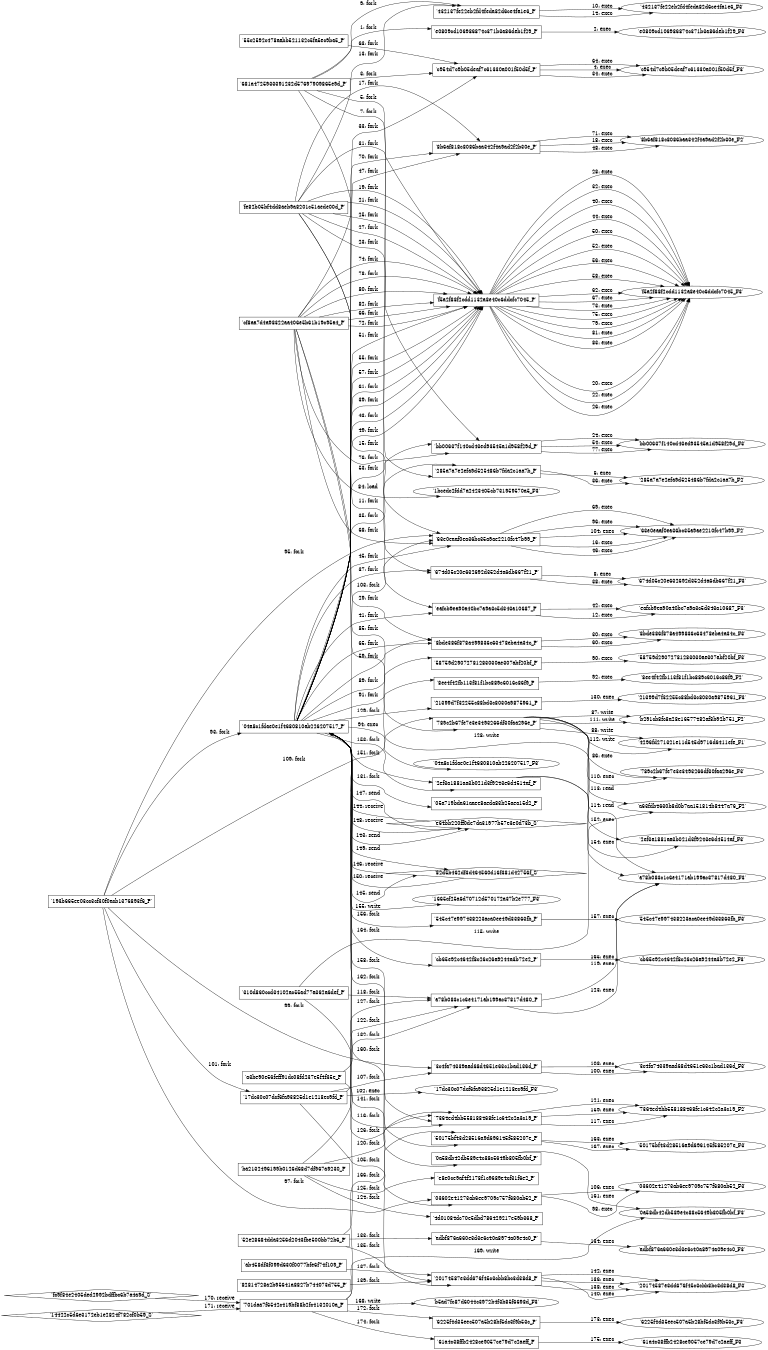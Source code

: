 digraph "D:\Learning\Paper\apt\基于CTI的攻击预警\Dataset\攻击图\ASGfromALLCTI\From BlackMatter to BlackCat Analyzing two attacks from one affiliate.dot" {
rankdir="LR"
size="9"
fixedsize="false"
splines="true"
nodesep=0.3
ranksep=0
fontsize=10
overlap="scalexy"
engine= "neato"
	"'681a4725933391232d57697909865e9d_P'" [node_type=Process shape=box]
	"'e0809cd106986874c371b3a86deb1f29_P'" [node_type=Process shape=box]
	"'681a4725933391232d57697909865e9d_P'" -> "'e0809cd106986874c371b3a86deb1f29_P'" [label="1: fork"]
	"'e0809cd106986874c371b3a86deb1f29_P'" [node_type=Process shape=box]
	"'e0809cd106986874c371b3a86deb1f29_F3'" [node_type=File shape=ellipse]
	"'e0809cd106986874c371b3a86deb1f29_P'" -> "'e0809cd106986874c371b3a86deb1f29_F3'" [label="2: exec"]
	"'681a4725933391232d57697909865e9d_P'" [node_type=Process shape=box]
	"'c954d7c9b05deaf7c61330a001f50d5f_P'" [node_type=Process shape=box]
	"'681a4725933391232d57697909865e9d_P'" -> "'c954d7c9b05deaf7c61330a001f50d5f_P'" [label="3: fork"]
	"'c954d7c9b05deaf7c61330a001f50d5f_P'" [node_type=Process shape=box]
	"'c954d7c9b05deaf7c61330a001f50d5f_F3'" [node_type=File shape=ellipse]
	"'c954d7c9b05deaf7c61330a001f50d5f_P'" -> "'c954d7c9b05deaf7c61330a001f50d5f_F3'" [label="4: exec"]
	"'681a4725933391232d57697909865e9d_P'" [node_type=Process shape=box]
	"'285a7a7e2efa9d525486b7fda2c1aa7b_P'" [node_type=Process shape=box]
	"'681a4725933391232d57697909865e9d_P'" -> "'285a7a7e2efa9d525486b7fda2c1aa7b_P'" [label="5: fork"]
	"'285a7a7e2efa9d525486b7fda2c1aa7b_P'" [node_type=Process shape=box]
	"'285a7a7e2efa9d525486b7fda2c1aa7b_F2'" [node_type=File shape=ellipse]
	"'285a7a7e2efa9d525486b7fda2c1aa7b_P'" -> "'285a7a7e2efa9d525486b7fda2c1aa7b_F2'" [label="6: exec"]
	"'681a4725933391232d57697909865e9d_P'" [node_type=Process shape=box]
	"'674d05c20e632692d352d4a6db667f21_P'" [node_type=Process shape=box]
	"'681a4725933391232d57697909865e9d_P'" -> "'674d05c20e632692d352d4a6db667f21_P'" [label="7: fork"]
	"'674d05c20e632692d352d4a6db667f21_P'" [node_type=Process shape=box]
	"'674d05c20e632692d352d4a6db667f21_F3'" [node_type=File shape=ellipse]
	"'674d05c20e632692d352d4a6db667f21_P'" -> "'674d05c20e632692d352d4a6db667f21_F3'" [label="8: exec"]
	"'681a4725933391232d57697909865e9d_P'" [node_type=Process shape=box]
	"'432137fe22eb2fd4feda82d6ce4fa1e6_P'" [node_type=Process shape=box]
	"'681a4725933391232d57697909865e9d_P'" -> "'432137fe22eb2fd4feda82d6ce4fa1e6_P'" [label="9: fork"]
	"'432137fe22eb2fd4feda82d6ce4fa1e6_P'" [node_type=Process shape=box]
	"'432137fe22eb2fd4feda82d6ce4fa1e6_F3'" [node_type=File shape=ellipse]
	"'432137fe22eb2fd4feda82d6ce4fa1e6_P'" -> "'432137fe22eb2fd4feda82d6ce4fa1e6_F3'" [label="10: exec"]
	"'681a4725933391232d57697909865e9d_P'" [node_type=Process shape=box]
	"'eafcb9ea90a40bc7a9a3c5d343a10687_P'" [node_type=Process shape=box]
	"'681a4725933391232d57697909865e9d_P'" -> "'eafcb9ea90a40bc7a9a3c5d343a10687_P'" [label="11: fork"]
	"'eafcb9ea90a40bc7a9a3c5d343a10687_P'" [node_type=Process shape=box]
	"'eafcb9ea90a40bc7a9a3c5d343a10687_F3'" [node_type=File shape=ellipse]
	"'eafcb9ea90a40bc7a9a3c5d343a10687_P'" -> "'eafcb9ea90a40bc7a9a3c5d343a10687_F3'" [label="12: exec"]
	"'fe82b05bf4dd8aeb9a8201c51aede00d_P'" [node_type=Process shape=box]
	"'432137fe22eb2fd4feda82d6ce4fa1e6_P'" [node_type=Process shape=box]
	"'fe82b05bf4dd8aeb9a8201c51aede00d_P'" -> "'432137fe22eb2fd4feda82d6ce4fa1e6_P'" [label="13: fork"]
	"'432137fe22eb2fd4feda82d6ce4fa1e6_P'" [node_type=Process shape=box]
	"'432137fe22eb2fd4feda82d6ce4fa1e6_F3'" [node_type=File shape=ellipse]
	"'432137fe22eb2fd4feda82d6ce4fa1e6_P'" -> "'432137fe22eb2fd4feda82d6ce4fa1e6_F3'" [label="14: exec"]
	"'fe82b05bf4dd8aeb9a8201c51aede00d_P'" [node_type=Process shape=box]
	"'63e0eaaf0ea36bc35a9ae2210fc47b99_P'" [node_type=Process shape=box]
	"'fe82b05bf4dd8aeb9a8201c51aede00d_P'" -> "'63e0eaaf0ea36bc35a9ae2210fc47b99_P'" [label="15: fork"]
	"'63e0eaaf0ea36bc35a9ae2210fc47b99_P'" [node_type=Process shape=box]
	"'63e0eaaf0ea36bc35a9ae2210fc47b99_F2'" [node_type=File shape=ellipse]
	"'63e0eaaf0ea36bc35a9ae2210fc47b99_P'" -> "'63e0eaaf0ea36bc35a9ae2210fc47b99_F2'" [label="16: exec"]
	"'fe82b05bf4dd8aeb9a8201c51aede00d_P'" [node_type=Process shape=box]
	"'8b6af818c8086baa342f4a9ad2f2b30e_P'" [node_type=Process shape=box]
	"'fe82b05bf4dd8aeb9a8201c51aede00d_P'" -> "'8b6af818c8086baa342f4a9ad2f2b30e_P'" [label="17: fork"]
	"'8b6af818c8086baa342f4a9ad2f2b30e_P'" [node_type=Process shape=box]
	"'8b6af818c8086baa342f4a9ad2f2b30e_F2'" [node_type=File shape=ellipse]
	"'8b6af818c8086baa342f4a9ad2f2b30e_P'" -> "'8b6af818c8086baa342f4a9ad2f2b30e_F2'" [label="18: exec"]
	"'fe82b05bf4dd8aeb9a8201c51aede00d_P'" [node_type=Process shape=box]
	"'f5a2f88f2cdd1132a8e40c6ddcfc7045_P'" [node_type=Process shape=box]
	"'fe82b05bf4dd8aeb9a8201c51aede00d_P'" -> "'f5a2f88f2cdd1132a8e40c6ddcfc7045_P'" [label="19: fork"]
	"'f5a2f88f2cdd1132a8e40c6ddcfc7045_P'" [node_type=Process shape=box]
	"'f5a2f88f2cdd1132a8e40c6ddcfc7045_F3'" [node_type=File shape=ellipse]
	"'f5a2f88f2cdd1132a8e40c6ddcfc7045_P'" -> "'f5a2f88f2cdd1132a8e40c6ddcfc7045_F3'" [label="20: exec"]
	"'fe82b05bf4dd8aeb9a8201c51aede00d_P'" [node_type=Process shape=box]
	"'f5a2f88f2cdd1132a8e40c6ddcfc7045_P'" [node_type=Process shape=box]
	"'fe82b05bf4dd8aeb9a8201c51aede00d_P'" -> "'f5a2f88f2cdd1132a8e40c6ddcfc7045_P'" [label="21: fork"]
	"'f5a2f88f2cdd1132a8e40c6ddcfc7045_P'" [node_type=Process shape=box]
	"'f5a2f88f2cdd1132a8e40c6ddcfc7045_F3'" [node_type=File shape=ellipse]
	"'f5a2f88f2cdd1132a8e40c6ddcfc7045_P'" -> "'f5a2f88f2cdd1132a8e40c6ddcfc7045_F3'" [label="22: exec"]
	"'fe82b05bf4dd8aeb9a8201c51aede00d_P'" [node_type=Process shape=box]
	"'bb00637f140cd43ed93545a1d958f29d_P'" [node_type=Process shape=box]
	"'fe82b05bf4dd8aeb9a8201c51aede00d_P'" -> "'bb00637f140cd43ed93545a1d958f29d_P'" [label="23: fork"]
	"'bb00637f140cd43ed93545a1d958f29d_P'" [node_type=Process shape=box]
	"'bb00637f140cd43ed93545a1d958f29d_F3'" [node_type=File shape=ellipse]
	"'bb00637f140cd43ed93545a1d958f29d_P'" -> "'bb00637f140cd43ed93545a1d958f29d_F3'" [label="24: exec"]
	"'fe82b05bf4dd8aeb9a8201c51aede00d_P'" [node_type=Process shape=box]
	"'f5a2f88f2cdd1132a8e40c6ddcfc7045_P'" [node_type=Process shape=box]
	"'fe82b05bf4dd8aeb9a8201c51aede00d_P'" -> "'f5a2f88f2cdd1132a8e40c6ddcfc7045_P'" [label="25: fork"]
	"'f5a2f88f2cdd1132a8e40c6ddcfc7045_P'" [node_type=Process shape=box]
	"'f5a2f88f2cdd1132a8e40c6ddcfc7045_F3'" [node_type=File shape=ellipse]
	"'f5a2f88f2cdd1132a8e40c6ddcfc7045_P'" -> "'f5a2f88f2cdd1132a8e40c6ddcfc7045_F3'" [label="26: exec"]
	"'fe82b05bf4dd8aeb9a8201c51aede00d_P'" [node_type=Process shape=box]
	"'f5a2f88f2cdd1132a8e40c6ddcfc7045_P'" [node_type=Process shape=box]
	"'fe82b05bf4dd8aeb9a8201c51aede00d_P'" -> "'f5a2f88f2cdd1132a8e40c6ddcfc7045_P'" [label="27: fork"]
	"'f5a2f88f2cdd1132a8e40c6ddcfc7045_P'" [node_type=Process shape=box]
	"'f5a2f88f2cdd1132a8e40c6ddcfc7045_F3'" [node_type=File shape=ellipse]
	"'f5a2f88f2cdd1132a8e40c6ddcfc7045_P'" -> "'f5a2f88f2cdd1132a8e40c6ddcfc7045_F3'" [label="28: exec"]
	"'fe82b05bf4dd8aeb9a8201c51aede00d_P'" [node_type=Process shape=box]
	"'8bde386f878a499836c63478eba4a34c_P'" [node_type=Process shape=box]
	"'fe82b05bf4dd8aeb9a8201c51aede00d_P'" -> "'8bde386f878a499836c63478eba4a34c_P'" [label="29: fork"]
	"'8bde386f878a499836c63478eba4a34c_P'" [node_type=Process shape=box]
	"'8bde386f878a499836c63478eba4a34c_F3'" [node_type=File shape=ellipse]
	"'8bde386f878a499836c63478eba4a34c_P'" -> "'8bde386f878a499836c63478eba4a34c_F3'" [label="30: exec"]
	"'fe82b05bf4dd8aeb9a8201c51aede00d_P'" [node_type=Process shape=box]
	"'f5a2f88f2cdd1132a8e40c6ddcfc7045_P'" [node_type=Process shape=box]
	"'fe82b05bf4dd8aeb9a8201c51aede00d_P'" -> "'f5a2f88f2cdd1132a8e40c6ddcfc7045_P'" [label="31: fork"]
	"'f5a2f88f2cdd1132a8e40c6ddcfc7045_P'" [node_type=Process shape=box]
	"'f5a2f88f2cdd1132a8e40c6ddcfc7045_F3'" [node_type=File shape=ellipse]
	"'f5a2f88f2cdd1132a8e40c6ddcfc7045_P'" -> "'f5a2f88f2cdd1132a8e40c6ddcfc7045_F3'" [label="32: exec"]
	"'04a8c1fdae0e1f4680810ab226207517_P'" [node_type=Process shape=box]
	"'c954d7c9b05deaf7c61330a001f50d5f_P'" [node_type=Process shape=box]
	"'04a8c1fdae0e1f4680810ab226207517_P'" -> "'c954d7c9b05deaf7c61330a001f50d5f_P'" [label="33: fork"]
	"'c954d7c9b05deaf7c61330a001f50d5f_P'" [node_type=Process shape=box]
	"'c954d7c9b05deaf7c61330a001f50d5f_F3'" [node_type=File shape=ellipse]
	"'c954d7c9b05deaf7c61330a001f50d5f_P'" -> "'c954d7c9b05deaf7c61330a001f50d5f_F3'" [label="34: exec"]
	"'04a8c1fdae0e1f4680810ab226207517_P'" [node_type=Process shape=box]
	"'285a7a7e2efa9d525486b7fda2c1aa7b_P'" [node_type=Process shape=box]
	"'04a8c1fdae0e1f4680810ab226207517_P'" -> "'285a7a7e2efa9d525486b7fda2c1aa7b_P'" [label="35: fork"]
	"'285a7a7e2efa9d525486b7fda2c1aa7b_P'" [node_type=Process shape=box]
	"'285a7a7e2efa9d525486b7fda2c1aa7b_F2'" [node_type=File shape=ellipse]
	"'285a7a7e2efa9d525486b7fda2c1aa7b_P'" -> "'285a7a7e2efa9d525486b7fda2c1aa7b_F2'" [label="36: exec"]
	"'04a8c1fdae0e1f4680810ab226207517_P'" [node_type=Process shape=box]
	"'674d05c20e632692d352d4a6db667f21_P'" [node_type=Process shape=box]
	"'04a8c1fdae0e1f4680810ab226207517_P'" -> "'674d05c20e632692d352d4a6db667f21_P'" [label="37: fork"]
	"'674d05c20e632692d352d4a6db667f21_P'" [node_type=Process shape=box]
	"'674d05c20e632692d352d4a6db667f21_F3'" [node_type=File shape=ellipse]
	"'674d05c20e632692d352d4a6db667f21_P'" -> "'674d05c20e632692d352d4a6db667f21_F3'" [label="38: exec"]
	"'04a8c1fdae0e1f4680810ab226207517_P'" [node_type=Process shape=box]
	"'f5a2f88f2cdd1132a8e40c6ddcfc7045_P'" [node_type=Process shape=box]
	"'04a8c1fdae0e1f4680810ab226207517_P'" -> "'f5a2f88f2cdd1132a8e40c6ddcfc7045_P'" [label="39: fork"]
	"'f5a2f88f2cdd1132a8e40c6ddcfc7045_P'" [node_type=Process shape=box]
	"'f5a2f88f2cdd1132a8e40c6ddcfc7045_F3'" [node_type=File shape=ellipse]
	"'f5a2f88f2cdd1132a8e40c6ddcfc7045_P'" -> "'f5a2f88f2cdd1132a8e40c6ddcfc7045_F3'" [label="40: exec"]
	"'04a8c1fdae0e1f4680810ab226207517_P'" [node_type=Process shape=box]
	"'eafcb9ea90a40bc7a9a3c5d343a10687_P'" [node_type=Process shape=box]
	"'04a8c1fdae0e1f4680810ab226207517_P'" -> "'eafcb9ea90a40bc7a9a3c5d343a10687_P'" [label="41: fork"]
	"'eafcb9ea90a40bc7a9a3c5d343a10687_P'" [node_type=Process shape=box]
	"'eafcb9ea90a40bc7a9a3c5d343a10687_F3'" [node_type=File shape=ellipse]
	"'eafcb9ea90a40bc7a9a3c5d343a10687_P'" -> "'eafcb9ea90a40bc7a9a3c5d343a10687_F3'" [label="42: exec"]
	"'04a8c1fdae0e1f4680810ab226207517_P'" [node_type=Process shape=box]
	"'f5a2f88f2cdd1132a8e40c6ddcfc7045_P'" [node_type=Process shape=box]
	"'04a8c1fdae0e1f4680810ab226207517_P'" -> "'f5a2f88f2cdd1132a8e40c6ddcfc7045_P'" [label="43: fork"]
	"'f5a2f88f2cdd1132a8e40c6ddcfc7045_P'" [node_type=Process shape=box]
	"'f5a2f88f2cdd1132a8e40c6ddcfc7045_F3'" [node_type=File shape=ellipse]
	"'f5a2f88f2cdd1132a8e40c6ddcfc7045_P'" -> "'f5a2f88f2cdd1132a8e40c6ddcfc7045_F3'" [label="44: exec"]
	"'04a8c1fdae0e1f4680810ab226207517_P'" [node_type=Process shape=box]
	"'63e0eaaf0ea36bc35a9ae2210fc47b99_P'" [node_type=Process shape=box]
	"'04a8c1fdae0e1f4680810ab226207517_P'" -> "'63e0eaaf0ea36bc35a9ae2210fc47b99_P'" [label="45: fork"]
	"'63e0eaaf0ea36bc35a9ae2210fc47b99_P'" [node_type=Process shape=box]
	"'63e0eaaf0ea36bc35a9ae2210fc47b99_F2'" [node_type=File shape=ellipse]
	"'63e0eaaf0ea36bc35a9ae2210fc47b99_P'" -> "'63e0eaaf0ea36bc35a9ae2210fc47b99_F2'" [label="46: exec"]
	"'04a8c1fdae0e1f4680810ab226207517_P'" [node_type=Process shape=box]
	"'8b6af818c8086baa342f4a9ad2f2b30e_P'" [node_type=Process shape=box]
	"'04a8c1fdae0e1f4680810ab226207517_P'" -> "'8b6af818c8086baa342f4a9ad2f2b30e_P'" [label="47: fork"]
	"'8b6af818c8086baa342f4a9ad2f2b30e_P'" [node_type=Process shape=box]
	"'8b6af818c8086baa342f4a9ad2f2b30e_F2'" [node_type=File shape=ellipse]
	"'8b6af818c8086baa342f4a9ad2f2b30e_P'" -> "'8b6af818c8086baa342f4a9ad2f2b30e_F2'" [label="48: exec"]
	"'04a8c1fdae0e1f4680810ab226207517_P'" [node_type=Process shape=box]
	"'f5a2f88f2cdd1132a8e40c6ddcfc7045_P'" [node_type=Process shape=box]
	"'04a8c1fdae0e1f4680810ab226207517_P'" -> "'f5a2f88f2cdd1132a8e40c6ddcfc7045_P'" [label="49: fork"]
	"'f5a2f88f2cdd1132a8e40c6ddcfc7045_P'" [node_type=Process shape=box]
	"'f5a2f88f2cdd1132a8e40c6ddcfc7045_F3'" [node_type=File shape=ellipse]
	"'f5a2f88f2cdd1132a8e40c6ddcfc7045_P'" -> "'f5a2f88f2cdd1132a8e40c6ddcfc7045_F3'" [label="50: exec"]
	"'04a8c1fdae0e1f4680810ab226207517_P'" [node_type=Process shape=box]
	"'f5a2f88f2cdd1132a8e40c6ddcfc7045_P'" [node_type=Process shape=box]
	"'04a8c1fdae0e1f4680810ab226207517_P'" -> "'f5a2f88f2cdd1132a8e40c6ddcfc7045_P'" [label="51: fork"]
	"'f5a2f88f2cdd1132a8e40c6ddcfc7045_P'" [node_type=Process shape=box]
	"'f5a2f88f2cdd1132a8e40c6ddcfc7045_F3'" [node_type=File shape=ellipse]
	"'f5a2f88f2cdd1132a8e40c6ddcfc7045_P'" -> "'f5a2f88f2cdd1132a8e40c6ddcfc7045_F3'" [label="52: exec"]
	"'04a8c1fdae0e1f4680810ab226207517_P'" [node_type=Process shape=box]
	"'bb00637f140cd43ed93545a1d958f29d_P'" [node_type=Process shape=box]
	"'04a8c1fdae0e1f4680810ab226207517_P'" -> "'bb00637f140cd43ed93545a1d958f29d_P'" [label="53: fork"]
	"'bb00637f140cd43ed93545a1d958f29d_P'" [node_type=Process shape=box]
	"'bb00637f140cd43ed93545a1d958f29d_F3'" [node_type=File shape=ellipse]
	"'bb00637f140cd43ed93545a1d958f29d_P'" -> "'bb00637f140cd43ed93545a1d958f29d_F3'" [label="54: exec"]
	"'04a8c1fdae0e1f4680810ab226207517_P'" [node_type=Process shape=box]
	"'f5a2f88f2cdd1132a8e40c6ddcfc7045_P'" [node_type=Process shape=box]
	"'04a8c1fdae0e1f4680810ab226207517_P'" -> "'f5a2f88f2cdd1132a8e40c6ddcfc7045_P'" [label="55: fork"]
	"'f5a2f88f2cdd1132a8e40c6ddcfc7045_P'" [node_type=Process shape=box]
	"'f5a2f88f2cdd1132a8e40c6ddcfc7045_F3'" [node_type=File shape=ellipse]
	"'f5a2f88f2cdd1132a8e40c6ddcfc7045_P'" -> "'f5a2f88f2cdd1132a8e40c6ddcfc7045_F3'" [label="56: exec"]
	"'04a8c1fdae0e1f4680810ab226207517_P'" [node_type=Process shape=box]
	"'f5a2f88f2cdd1132a8e40c6ddcfc7045_P'" [node_type=Process shape=box]
	"'04a8c1fdae0e1f4680810ab226207517_P'" -> "'f5a2f88f2cdd1132a8e40c6ddcfc7045_P'" [label="57: fork"]
	"'f5a2f88f2cdd1132a8e40c6ddcfc7045_P'" [node_type=Process shape=box]
	"'f5a2f88f2cdd1132a8e40c6ddcfc7045_F3'" [node_type=File shape=ellipse]
	"'f5a2f88f2cdd1132a8e40c6ddcfc7045_P'" -> "'f5a2f88f2cdd1132a8e40c6ddcfc7045_F3'" [label="58: exec"]
	"'04a8c1fdae0e1f4680810ab226207517_P'" [node_type=Process shape=box]
	"'8bde386f878a499836c63478eba4a34c_P'" [node_type=Process shape=box]
	"'04a8c1fdae0e1f4680810ab226207517_P'" -> "'8bde386f878a499836c63478eba4a34c_P'" [label="59: fork"]
	"'8bde386f878a499836c63478eba4a34c_P'" [node_type=Process shape=box]
	"'8bde386f878a499836c63478eba4a34c_F3'" [node_type=File shape=ellipse]
	"'8bde386f878a499836c63478eba4a34c_P'" -> "'8bde386f878a499836c63478eba4a34c_F3'" [label="60: exec"]
	"'04a8c1fdae0e1f4680810ab226207517_P'" [node_type=Process shape=box]
	"'f5a2f88f2cdd1132a8e40c6ddcfc7045_P'" [node_type=Process shape=box]
	"'04a8c1fdae0e1f4680810ab226207517_P'" -> "'f5a2f88f2cdd1132a8e40c6ddcfc7045_P'" [label="61: fork"]
	"'f5a2f88f2cdd1132a8e40c6ddcfc7045_P'" [node_type=Process shape=box]
	"'f5a2f88f2cdd1132a8e40c6ddcfc7045_F3'" [node_type=File shape=ellipse]
	"'f5a2f88f2cdd1132a8e40c6ddcfc7045_P'" -> "'f5a2f88f2cdd1132a8e40c6ddcfc7045_F3'" [label="62: exec"]
	"'55c2592c478aabb521132c5fa5ec9ba5_P'" [node_type=Process shape=box]
	"'c954d7c9b05deaf7c61330a001f50d5f_P'" [node_type=Process shape=box]
	"'55c2592c478aabb521132c5fa5ec9ba5_P'" -> "'c954d7c9b05deaf7c61330a001f50d5f_P'" [label="63: fork"]
	"'c954d7c9b05deaf7c61330a001f50d5f_P'" [node_type=Process shape=box]
	"'c954d7c9b05deaf7c61330a001f50d5f_F3'" [node_type=File shape=ellipse]
	"'c954d7c9b05deaf7c61330a001f50d5f_P'" -> "'c954d7c9b05deaf7c61330a001f50d5f_F3'" [label="64: exec"]
	"'04a8c1fdae0e1f4680810ab226207517_P'" [node_type=Process shape=box]
	"'8bde386f878a499836c63478eba4a34c_P'" [node_type=Process shape=box]
	"'04a8c1fdae0e1f4680810ab226207517_P'" -> "'8bde386f878a499836c63478eba4a34c_P'" [label="65: fork"]
	"'cf8aa7d4a98322aa406e5b61b19c95a4_P'" [node_type=Process shape=box]
	"'f5a2f88f2cdd1132a8e40c6ddcfc7045_P'" [node_type=Process shape=box]
	"'cf8aa7d4a98322aa406e5b61b19c95a4_P'" -> "'f5a2f88f2cdd1132a8e40c6ddcfc7045_P'" [label="66: fork"]
	"'f5a2f88f2cdd1132a8e40c6ddcfc7045_P'" [node_type=Process shape=box]
	"'f5a2f88f2cdd1132a8e40c6ddcfc7045_F3'" [node_type=File shape=ellipse]
	"'f5a2f88f2cdd1132a8e40c6ddcfc7045_P'" -> "'f5a2f88f2cdd1132a8e40c6ddcfc7045_F3'" [label="67: exec"]
	"'cf8aa7d4a98322aa406e5b61b19c95a4_P'" [node_type=Process shape=box]
	"'63e0eaaf0ea36bc35a9ae2210fc47b99_P'" [node_type=Process shape=box]
	"'cf8aa7d4a98322aa406e5b61b19c95a4_P'" -> "'63e0eaaf0ea36bc35a9ae2210fc47b99_P'" [label="68: fork"]
	"'63e0eaaf0ea36bc35a9ae2210fc47b99_P'" [node_type=Process shape=box]
	"'63e0eaaf0ea36bc35a9ae2210fc47b99_F2'" [node_type=File shape=ellipse]
	"'63e0eaaf0ea36bc35a9ae2210fc47b99_P'" -> "'63e0eaaf0ea36bc35a9ae2210fc47b99_F2'" [label="69: exec"]
	"'cf8aa7d4a98322aa406e5b61b19c95a4_P'" [node_type=Process shape=box]
	"'8b6af818c8086baa342f4a9ad2f2b30e_P'" [node_type=Process shape=box]
	"'cf8aa7d4a98322aa406e5b61b19c95a4_P'" -> "'8b6af818c8086baa342f4a9ad2f2b30e_P'" [label="70: fork"]
	"'8b6af818c8086baa342f4a9ad2f2b30e_P'" [node_type=Process shape=box]
	"'8b6af818c8086baa342f4a9ad2f2b30e_F2'" [node_type=File shape=ellipse]
	"'8b6af818c8086baa342f4a9ad2f2b30e_P'" -> "'8b6af818c8086baa342f4a9ad2f2b30e_F2'" [label="71: exec"]
	"'cf8aa7d4a98322aa406e5b61b19c95a4_P'" [node_type=Process shape=box]
	"'f5a2f88f2cdd1132a8e40c6ddcfc7045_P'" [node_type=Process shape=box]
	"'cf8aa7d4a98322aa406e5b61b19c95a4_P'" -> "'f5a2f88f2cdd1132a8e40c6ddcfc7045_P'" [label="72: fork"]
	"'f5a2f88f2cdd1132a8e40c6ddcfc7045_P'" [node_type=Process shape=box]
	"'f5a2f88f2cdd1132a8e40c6ddcfc7045_F3'" [node_type=File shape=ellipse]
	"'f5a2f88f2cdd1132a8e40c6ddcfc7045_P'" -> "'f5a2f88f2cdd1132a8e40c6ddcfc7045_F3'" [label="73: exec"]
	"'cf8aa7d4a98322aa406e5b61b19c95a4_P'" [node_type=Process shape=box]
	"'f5a2f88f2cdd1132a8e40c6ddcfc7045_P'" [node_type=Process shape=box]
	"'cf8aa7d4a98322aa406e5b61b19c95a4_P'" -> "'f5a2f88f2cdd1132a8e40c6ddcfc7045_P'" [label="74: fork"]
	"'f5a2f88f2cdd1132a8e40c6ddcfc7045_P'" [node_type=Process shape=box]
	"'f5a2f88f2cdd1132a8e40c6ddcfc7045_F3'" [node_type=File shape=ellipse]
	"'f5a2f88f2cdd1132a8e40c6ddcfc7045_P'" -> "'f5a2f88f2cdd1132a8e40c6ddcfc7045_F3'" [label="75: exec"]
	"'cf8aa7d4a98322aa406e5b61b19c95a4_P'" [node_type=Process shape=box]
	"'bb00637f140cd43ed93545a1d958f29d_P'" [node_type=Process shape=box]
	"'cf8aa7d4a98322aa406e5b61b19c95a4_P'" -> "'bb00637f140cd43ed93545a1d958f29d_P'" [label="76: fork"]
	"'bb00637f140cd43ed93545a1d958f29d_P'" [node_type=Process shape=box]
	"'bb00637f140cd43ed93545a1d958f29d_F3'" [node_type=File shape=ellipse]
	"'bb00637f140cd43ed93545a1d958f29d_P'" -> "'bb00637f140cd43ed93545a1d958f29d_F3'" [label="77: exec"]
	"'cf8aa7d4a98322aa406e5b61b19c95a4_P'" [node_type=Process shape=box]
	"'f5a2f88f2cdd1132a8e40c6ddcfc7045_P'" [node_type=Process shape=box]
	"'cf8aa7d4a98322aa406e5b61b19c95a4_P'" -> "'f5a2f88f2cdd1132a8e40c6ddcfc7045_P'" [label="78: fork"]
	"'f5a2f88f2cdd1132a8e40c6ddcfc7045_P'" [node_type=Process shape=box]
	"'f5a2f88f2cdd1132a8e40c6ddcfc7045_F3'" [node_type=File shape=ellipse]
	"'f5a2f88f2cdd1132a8e40c6ddcfc7045_P'" -> "'f5a2f88f2cdd1132a8e40c6ddcfc7045_F3'" [label="79: exec"]
	"'cf8aa7d4a98322aa406e5b61b19c95a4_P'" [node_type=Process shape=box]
	"'f5a2f88f2cdd1132a8e40c6ddcfc7045_P'" [node_type=Process shape=box]
	"'cf8aa7d4a98322aa406e5b61b19c95a4_P'" -> "'f5a2f88f2cdd1132a8e40c6ddcfc7045_P'" [label="80: fork"]
	"'f5a2f88f2cdd1132a8e40c6ddcfc7045_P'" [node_type=Process shape=box]
	"'f5a2f88f2cdd1132a8e40c6ddcfc7045_F3'" [node_type=File shape=ellipse]
	"'f5a2f88f2cdd1132a8e40c6ddcfc7045_P'" -> "'f5a2f88f2cdd1132a8e40c6ddcfc7045_F3'" [label="81: exec"]
	"'cf8aa7d4a98322aa406e5b61b19c95a4_P'" [node_type=Process shape=box]
	"'f5a2f88f2cdd1132a8e40c6ddcfc7045_P'" [node_type=Process shape=box]
	"'cf8aa7d4a98322aa406e5b61b19c95a4_P'" -> "'f5a2f88f2cdd1132a8e40c6ddcfc7045_P'" [label="82: fork"]
	"'f5a2f88f2cdd1132a8e40c6ddcfc7045_P'" [node_type=Process shape=box]
	"'f5a2f88f2cdd1132a8e40c6ddcfc7045_F3'" [node_type=File shape=ellipse]
	"'f5a2f88f2cdd1132a8e40c6ddcfc7045_P'" -> "'f5a2f88f2cdd1132a8e40c6ddcfc7045_F3'" [label="83: exec"]
	"'1bcedc2fdd7a2423405cb731959570a5_F3'" [node_type=file shape=ellipse]
	"'cf8aa7d4a98322aa406e5b61b19c95a4_P'" [node_type=Process shape=box]
	"'cf8aa7d4a98322aa406e5b61b19c95a4_P'" -> "'1bcedc2fdd7a2423405cb731959570a5_F3'" [label="84: load"]
	"'cf8aa7d4a98322aa406e5b61b19c95a4_P'" [node_type=Process shape=box]
	"'789c2b67fe7e3e3493266df30faa296e_P'" [node_type=Process shape=box]
	"'cf8aa7d4a98322aa406e5b61b19c95a4_P'" -> "'789c2b67fe7e3e3493266df30faa296e_P'" [label="85: fork"]
	"'789c2b67fe7e3e3493266df30faa296e_P'" [node_type=Process shape=box]
	"'789c2b67fe7e3e3493266df30faa296e_F3'" [node_type=File shape=ellipse]
	"'789c2b67fe7e3e3493266df30faa296e_P'" -> "'789c2b67fe7e3e3493266df30faa296e_F3'" [label="86: exec"]
	"'b291cb8fc8a28e16577482af8b92b751_F2'" [node_type=file shape=ellipse]
	"'789c2b67fe7e3e3493266df30faa296e_P'" [node_type=Process shape=box]
	"'789c2b67fe7e3e3493266df30faa296e_P'" -> "'b291cb8fc8a28e16577482af8b92b751_F2'" [label="87: write"]
	"'4296fd271321e11d545d9716d6411efe_F1'" [node_type=file shape=ellipse]
	"'789c2b67fe7e3e3493266df30faa296e_P'" [node_type=Process shape=box]
	"'789c2b67fe7e3e3493266df30faa296e_P'" -> "'4296fd271321e11d545d9716d6411efe_F1'" [label="88: write"]
	"'04a8c1fdae0e1f4680810ab226207517_P'" [node_type=Process shape=box]
	"'58759d29072781283030ae307abf20bf_P'" [node_type=Process shape=box]
	"'04a8c1fdae0e1f4680810ab226207517_P'" -> "'58759d29072781283030ae307abf20bf_P'" [label="89: fork"]
	"'58759d29072781283030ae307abf20bf_P'" [node_type=Process shape=box]
	"'58759d29072781283030ae307abf20bf_F3'" [node_type=File shape=ellipse]
	"'58759d29072781283030ae307abf20bf_P'" -> "'58759d29072781283030ae307abf20bf_F3'" [label="90: exec"]
	"'04a8c1fdae0e1f4680810ab226207517_P'" [node_type=Process shape=box]
	"'8ee4f42fb113f81f1bc889c6016c86f9_P'" [node_type=Process shape=box]
	"'04a8c1fdae0e1f4680810ab226207517_P'" -> "'8ee4f42fb113f81f1bc889c6016c86f9_P'" [label="91: fork"]
	"'8ee4f42fb113f81f1bc889c6016c86f9_P'" [node_type=Process shape=box]
	"'8ee4f42fb113f81f1bc889c6016c86f9_F2'" [node_type=File shape=ellipse]
	"'8ee4f42fb113f81f1bc889c6016c86f9_P'" -> "'8ee4f42fb113f81f1bc889c6016c86f9_F2'" [label="92: exec"]
	"'193b665ee03cc3cf30f0acb1376893f6_P'" [node_type=Process shape=box]
	"'04a8c1fdae0e1f4680810ab226207517_P'" [node_type=Process shape=box]
	"'193b665ee03cc3cf30f0acb1376893f6_P'" -> "'04a8c1fdae0e1f4680810ab226207517_P'" [label="93: fork"]
	"'04a8c1fdae0e1f4680810ab226207517_P'" [node_type=Process shape=box]
	"'04a8c1fdae0e1f4680810ab226207517_F3'" [node_type=File shape=ellipse]
	"'04a8c1fdae0e1f4680810ab226207517_P'" -> "'04a8c1fdae0e1f4680810ab226207517_F3'" [label="94: exec"]
	"'193b665ee03cc3cf30f0acb1376893f6_P'" [node_type=Process shape=box]
	"'63e0eaaf0ea36bc35a9ae2210fc47b99_P'" [node_type=Process shape=box]
	"'193b665ee03cc3cf30f0acb1376893f6_P'" -> "'63e0eaaf0ea36bc35a9ae2210fc47b99_P'" [label="95: fork"]
	"'63e0eaaf0ea36bc35a9ae2210fc47b99_P'" [node_type=Process shape=box]
	"'63e0eaaf0ea36bc35a9ae2210fc47b99_F2'" [node_type=File shape=ellipse]
	"'63e0eaaf0ea36bc35a9ae2210fc47b99_P'" -> "'63e0eaaf0ea36bc35a9ae2210fc47b99_F2'" [label="96: exec"]
	"'193b665ee03cc3cf30f0acb1376893f6_P'" [node_type=Process shape=box]
	"'03602e41273ab6ee9709c757f680ab52_P'" [node_type=Process shape=box]
	"'193b665ee03cc3cf30f0acb1376893f6_P'" -> "'03602e41273ab6ee9709c757f680ab52_P'" [label="97: fork"]
	"'03602e41273ab6ee9709c757f680ab52_P'" [node_type=Process shape=box]
	"'03602e41273ab6ee9709c757f680ab52_F3'" [node_type=File shape=ellipse]
	"'03602e41273ab6ee9709c757f680ab52_P'" -> "'03602e41273ab6ee9709c757f680ab52_F3'" [label="98: exec"]
	"'193b665ee03cc3cf30f0acb1376893f6_P'" [node_type=Process shape=box]
	"'3c4fa74339aad68d4651e63c1bad136d_P'" [node_type=Process shape=box]
	"'193b665ee03cc3cf30f0acb1376893f6_P'" -> "'3c4fa74339aad68d4651e63c1bad136d_P'" [label="99: fork"]
	"'3c4fa74339aad68d4651e63c1bad136d_P'" [node_type=Process shape=box]
	"'3c4fa74339aad68d4651e63c1bad136d_F3'" [node_type=File shape=ellipse]
	"'3c4fa74339aad68d4651e63c1bad136d_P'" -> "'3c4fa74339aad68d4651e63c1bad136d_F3'" [label="100: exec"]
	"'193b665ee03cc3cf30f0acb1376893f6_P'" [node_type=Process shape=box]
	"'17dc30c07dcf6fa93825d1e1218ec9fd_P'" [node_type=Process shape=box]
	"'193b665ee03cc3cf30f0acb1376893f6_P'" -> "'17dc30c07dcf6fa93825d1e1218ec9fd_P'" [label="101: fork"]
	"'17dc30c07dcf6fa93825d1e1218ec9fd_P'" [node_type=Process shape=box]
	"'17dc30c07dcf6fa93825d1e1218ec9fd_F3'" [node_type=File shape=ellipse]
	"'17dc30c07dcf6fa93825d1e1218ec9fd_P'" -> "'17dc30c07dcf6fa93825d1e1218ec9fd_F3'" [label="102: exec"]
	"'17dc30c07dcf6fa93825d1e1218ec9fd_P'" [node_type=Process shape=box]
	"'63e0eaaf0ea36bc35a9ae2210fc47b99_P'" [node_type=Process shape=box]
	"'17dc30c07dcf6fa93825d1e1218ec9fd_P'" -> "'63e0eaaf0ea36bc35a9ae2210fc47b99_P'" [label="103: fork"]
	"'63e0eaaf0ea36bc35a9ae2210fc47b99_P'" [node_type=Process shape=box]
	"'63e0eaaf0ea36bc35a9ae2210fc47b99_F2'" [node_type=File shape=ellipse]
	"'63e0eaaf0ea36bc35a9ae2210fc47b99_P'" -> "'63e0eaaf0ea36bc35a9ae2210fc47b99_F2'" [label="104: exec"]
	"'17dc30c07dcf6fa93825d1e1218ec9fd_P'" [node_type=Process shape=box]
	"'03602e41273ab6ee9709c757f680ab52_P'" [node_type=Process shape=box]
	"'17dc30c07dcf6fa93825d1e1218ec9fd_P'" -> "'03602e41273ab6ee9709c757f680ab52_P'" [label="105: fork"]
	"'03602e41273ab6ee9709c757f680ab52_P'" [node_type=Process shape=box]
	"'03602e41273ab6ee9709c757f680ab52_F3'" [node_type=File shape=ellipse]
	"'03602e41273ab6ee9709c757f680ab52_P'" -> "'03602e41273ab6ee9709c757f680ab52_F3'" [label="106: exec"]
	"'17dc30c07dcf6fa93825d1e1218ec9fd_P'" [node_type=Process shape=box]
	"'3c4fa74339aad68d4651e63c1bad136d_P'" [node_type=Process shape=box]
	"'17dc30c07dcf6fa93825d1e1218ec9fd_P'" -> "'3c4fa74339aad68d4651e63c1bad136d_P'" [label="107: fork"]
	"'3c4fa74339aad68d4651e63c1bad136d_P'" [node_type=Process shape=box]
	"'3c4fa74339aad68d4651e63c1bad136d_F3'" [node_type=File shape=ellipse]
	"'3c4fa74339aad68d4651e63c1bad136d_P'" -> "'3c4fa74339aad68d4651e63c1bad136d_F3'" [label="108: exec"]
	"'193b665ee03cc3cf30f0acb1376893f6_P'" [node_type=Process shape=box]
	"'789c2b67fe7e3e3493266df30faa296e_P'" [node_type=Process shape=box]
	"'193b665ee03cc3cf30f0acb1376893f6_P'" -> "'789c2b67fe7e3e3493266df30faa296e_P'" [label="109: fork"]
	"'789c2b67fe7e3e3493266df30faa296e_P'" [node_type=Process shape=box]
	"'789c2b67fe7e3e3493266df30faa296e_F3'" [node_type=File shape=ellipse]
	"'789c2b67fe7e3e3493266df30faa296e_P'" -> "'789c2b67fe7e3e3493266df30faa296e_F3'" [label="110: exec"]
	"'b291cb8fc8a28e16577482af8b92b751_F2'" [node_type=file shape=ellipse]
	"'789c2b67fe7e3e3493266df30faa296e_P'" [node_type=Process shape=box]
	"'789c2b67fe7e3e3493266df30faa296e_P'" -> "'b291cb8fc8a28e16577482af8b92b751_F2'" [label="111: write"]
	"'4296fd271321e11d545d9716d6411efe_F1'" [node_type=file shape=ellipse]
	"'789c2b67fe7e3e3493266df30faa296e_P'" [node_type=Process shape=box]
	"'789c2b67fe7e3e3493266df30faa296e_P'" -> "'4296fd271321e11d545d9716d6411efe_F1'" [label="112: write"]
	"'a63fdb4630b8d0b7aa151814b8447a76_F2'" [node_type=file shape=ellipse]
	"'789c2b67fe7e3e3493266df30faa296e_P'" [node_type=Process shape=box]
	"'789c2b67fe7e3e3493266df30faa296e_P'" -> "'a63fdb4630b8d0b7aa151814b8447a76_F2'" [label="113: read"]
	"'a78b083c1c6e4171ab199ac37817d480_F3'" [node_type=file shape=ellipse]
	"'789c2b67fe7e3e3493266df30faa296e_P'" [node_type=Process shape=box]
	"'789c2b67fe7e3e3493266df30faa296e_P'" -> "'a78b083c1c6e4171ab199ac37817d480_F3'" [label="114: read"]
	"'a63fdb4630b8d0b7aa151814b8447a76_F2'" [node_type=file shape=ellipse]
	"'310d860ccd34102ac55ad77a362a6def_P'" [node_type=Process shape=box]
	"'310d860ccd34102ac55ad77a362a6def_P'" -> "'a63fdb4630b8d0b7aa151814b8447a76_F2'" [label="115: write"]
	"'310d860ccd34102ac55ad77a362a6def_P'" [node_type=Process shape=box]
	"'7364ed4bb558188468fe1c642c2a3c19_P'" [node_type=Process shape=box]
	"'310d860ccd34102ac55ad77a362a6def_P'" -> "'7364ed4bb558188468fe1c642c2a3c19_P'" [label="116: fork"]
	"'7364ed4bb558188468fe1c642c2a3c19_P'" [node_type=Process shape=box]
	"'7364ed4bb558188468fe1c642c2a3c19_F2'" [node_type=File shape=ellipse]
	"'7364ed4bb558188468fe1c642c2a3c19_P'" -> "'7364ed4bb558188468fe1c642c2a3c19_F2'" [label="117: exec"]
	"'310d860ccd34102ac55ad77a362a6def_P'" [node_type=Process shape=box]
	"'a78b083c1c6e4171ab199ac37817d480_P'" [node_type=Process shape=box]
	"'310d860ccd34102ac55ad77a362a6def_P'" -> "'a78b083c1c6e4171ab199ac37817d480_P'" [label="118: fork"]
	"'a78b083c1c6e4171ab199ac37817d480_P'" [node_type=Process shape=box]
	"'a78b083c1c6e4171ab199ac37817d480_F3'" [node_type=File shape=ellipse]
	"'a78b083c1c6e4171ab199ac37817d480_P'" -> "'a78b083c1c6e4171ab199ac37817d480_F3'" [label="119: exec"]
	"'ba2132496199b0126d68d7df967a9230_P'" [node_type=Process shape=box]
	"'7364ed4bb558188468fe1c642c2a3c19_P'" [node_type=Process shape=box]
	"'ba2132496199b0126d68d7df967a9230_P'" -> "'7364ed4bb558188468fe1c642c2a3c19_P'" [label="120: fork"]
	"'7364ed4bb558188468fe1c642c2a3c19_P'" [node_type=Process shape=box]
	"'7364ed4bb558188468fe1c642c2a3c19_F2'" [node_type=File shape=ellipse]
	"'7364ed4bb558188468fe1c642c2a3c19_P'" -> "'7364ed4bb558188468fe1c642c2a3c19_F2'" [label="121: exec"]
	"'ba2132496199b0126d68d7df967a9230_P'" [node_type=Process shape=box]
	"'a78b083c1c6e4171ab199ac37817d480_P'" [node_type=Process shape=box]
	"'ba2132496199b0126d68d7df967a9230_P'" -> "'a78b083c1c6e4171ab199ac37817d480_P'" [label="122: fork"]
	"'a78b083c1c6e4171ab199ac37817d480_P'" [node_type=Process shape=box]
	"'a78b083c1c6e4171ab199ac37817d480_F3'" [node_type=File shape=ellipse]
	"'a78b083c1c6e4171ab199ac37817d480_P'" -> "'a78b083c1c6e4171ab199ac37817d480_F3'" [label="123: exec"]
	"'ba2132496199b0126d68d7df967a9230_P'" [node_type=Process shape=box]
	"'4d01084dc70e5dbd786429217e59b368_P'" [node_type=Process shape=box]
	"'ba2132496199b0126d68d7df967a9230_P'" -> "'4d01084dc70e5dbd786429217e59b368_P'" [label="124: fork"]
	"'ba2132496199b0126d68d7df967a9230_P'" [node_type=Process shape=box]
	"'e8e0ce9af4f2178f1c9689e4cf31f6e2_P'" [node_type=Process shape=box]
	"'ba2132496199b0126d68d7df967a9230_P'" -> "'e8e0ce9af4f2178f1c9689e4cf31f6e2_P'" [label="125: fork"]
	"'a3be90e56feff91dc08fd237e5f4f35e_P'" [node_type=Process shape=box]
	"'7364ed4bb558188468fe1c642c2a3c19_P'" [node_type=Process shape=box]
	"'a3be90e56feff91dc08fd237e5f4f35e_P'" -> "'7364ed4bb558188468fe1c642c2a3c19_P'" [label="126: fork"]
	"'a3be90e56feff91dc08fd237e5f4f35e_P'" [node_type=Process shape=box]
	"'a78b083c1c6e4171ab199ac37817d480_P'" [node_type=Process shape=box]
	"'a3be90e56feff91dc08fd237e5f4f35e_P'" -> "'a78b083c1c6e4171ab199ac37817d480_P'" [label="127: fork"]
	"'a78b083c1c6e4171ab199ac37817d480_F3'" [node_type=file shape=ellipse]
	"'cf8aa7d4a98322aa406e5b61b19c95a4_P'" [node_type=Process shape=box]
	"'cf8aa7d4a98322aa406e5b61b19c95a4_P'" -> "'a78b083c1c6e4171ab199ac37817d480_F3'" [label="128: write"]
	"'04a8c1fdae0e1f4680810ab226207517_P'" [node_type=Process shape=box]
	"'21399d7f32255c88bd3c8030a9875961_P'" [node_type=Process shape=box]
	"'04a8c1fdae0e1f4680810ab226207517_P'" -> "'21399d7f32255c88bd3c8030a9875961_P'" [label="129: fork"]
	"'21399d7f32255c88bd3c8030a9875961_P'" [node_type=Process shape=box]
	"'21399d7f32255c88bd3c8030a9875961_F3'" [node_type=File shape=ellipse]
	"'21399d7f32255c88bd3c8030a9875961_P'" -> "'21399d7f32255c88bd3c8030a9875961_F3'" [label="130: exec"]
	"'04a8c1fdae0e1f4680810ab226207517_P'" [node_type=Process shape=box]
	"'05a719bda61aaee8aeda83b25aea15d2_P'" [node_type=Process shape=box]
	"'04a8c1fdae0e1f4680810ab226207517_P'" -> "'05a719bda61aaee8aeda83b25aea15d2_P'" [label="131: fork"]
	"'52e28684dda3256d2043fbe500bb72b6_P'" [node_type=Process shape=box]
	"'a78b083c1c6e4171ab199ac37817d480_P'" [node_type=Process shape=box]
	"'52e28684dda3256d2043fbe500bb72b6_P'" -> "'a78b083c1c6e4171ab199ac37817d480_P'" [label="132: fork"]
	"'52e28684dda3256d2043fbe500bb72b6_P'" [node_type=Process shape=box]
	"'adbf876a660e3d3e6c40a8974a09e4c0_P'" [node_type=Process shape=box]
	"'52e28684dda3256d2043fbe500bb72b6_P'" -> "'adbf876a660e3d3e6c40a8974a09e4c0_P'" [label="133: fork"]
	"'adbf876a660e3d3e6c40a8974a09e4c0_P'" [node_type=Process shape=box]
	"'adbf876a660e3d3e6c40a8974a09e4c0_F3'" [node_type=File shape=ellipse]
	"'adbf876a660e3d3e6c40a8974a09e4c0_P'" -> "'adbf876a660e3d3e6c40a8974a09e4c0_F3'" [label="134: exec"]
	"'52e28684dda3256d2043fbe500bb72b6_P'" [node_type=Process shape=box]
	"'20174587e3dd676f45c3cbb8bc3d38d8_P'" [node_type=Process shape=box]
	"'52e28684dda3256d2043fbe500bb72b6_P'" -> "'20174587e3dd676f45c3cbb8bc3d38d8_P'" [label="135: fork"]
	"'20174587e3dd676f45c3cbb8bc3d38d8_P'" [node_type=Process shape=box]
	"'20174587e3dd676f45c3cbb8bc3d38d8_F3'" [node_type=File shape=ellipse]
	"'20174587e3dd676f45c3cbb8bc3d38d8_P'" -> "'20174587e3dd676f45c3cbb8bc3d38d8_F3'" [label="136: exec"]
	"'ab458df3f099d630f0077bfe6f74f109_P'" [node_type=Process shape=box]
	"'20174587e3dd676f45c3cbb8bc3d38d8_P'" [node_type=Process shape=box]
	"'ab458df3f099d630f0077bfe6f74f109_P'" -> "'20174587e3dd676f45c3cbb8bc3d38d8_P'" [label="137: fork"]
	"'20174587e3dd676f45c3cbb8bc3d38d8_P'" [node_type=Process shape=box]
	"'20174587e3dd676f45c3cbb8bc3d38d8_F3'" [node_type=File shape=ellipse]
	"'20174587e3dd676f45c3cbb8bc3d38d8_P'" -> "'20174587e3dd676f45c3cbb8bc3d38d8_F3'" [label="138: exec"]
	"'82814728a2b95641a8827b744073d755_P'" [node_type=Process shape=box]
	"'20174587e3dd676f45c3cbb8bc3d38d8_P'" [node_type=Process shape=box]
	"'82814728a2b95641a8827b744073d755_P'" -> "'20174587e3dd676f45c3cbb8bc3d38d8_P'" [label="139: fork"]
	"'20174587e3dd676f45c3cbb8bc3d38d8_P'" [node_type=Process shape=box]
	"'20174587e3dd676f45c3cbb8bc3d38d8_F3'" [node_type=File shape=ellipse]
	"'20174587e3dd676f45c3cbb8bc3d38d8_P'" -> "'20174587e3dd676f45c3cbb8bc3d38d8_F3'" [label="140: exec"]
	"'04a8c1fdae0e1f4680810ab226207517_P'" [node_type=Process shape=box]
	"'20174587e3dd676f45c3cbb8bc3d38d8_P'" [node_type=Process shape=box]
	"'04a8c1fdae0e1f4680810ab226207517_P'" -> "'20174587e3dd676f45c3cbb8bc3d38d8_P'" [label="141: fork"]
	"'20174587e3dd676f45c3cbb8bc3d38d8_P'" [node_type=Process shape=box]
	"'20174587e3dd676f45c3cbb8bc3d38d8_F3'" [node_type=File shape=ellipse]
	"'20174587e3dd676f45c3cbb8bc3d38d8_P'" -> "'20174587e3dd676f45c3cbb8bc3d38d8_F3'" [label="142: exec"]
	"'e64bb220ff0de7da31977b57e3e0d73b_S'" [node_type=Socket shape=diamond]
	"'04a8c1fdae0e1f4680810ab226207517_P'" [node_type=Process shape=box]
	"'04a8c1fdae0e1f4680810ab226207517_P'" -> "'e64bb220ff0de7da31977b57e3e0d73b_S'" [label="143: send"]
	"'e64bb220ff0de7da31977b57e3e0d73b_S'" -> "'04a8c1fdae0e1f4680810ab226207517_P'" [label="144: receive"]
	"'82d5b462df3d464560d16f381d42756f_S'" [node_type=Socket shape=diamond]
	"'04a8c1fdae0e1f4680810ab226207517_P'" [node_type=Process shape=box]
	"'04a8c1fdae0e1f4680810ab226207517_P'" -> "'82d5b462df3d464560d16f381d42756f_S'" [label="145: send"]
	"'82d5b462df3d464560d16f381d42756f_S'" -> "'04a8c1fdae0e1f4680810ab226207517_P'" [label="146: receive"]
	"'e64bb220ff0de7da31977b57e3e0d73b_S'" [node_type=Socket shape=diamond]
	"'04a8c1fdae0e1f4680810ab226207517_P'" [node_type=Process shape=box]
	"'04a8c1fdae0e1f4680810ab226207517_P'" -> "'e64bb220ff0de7da31977b57e3e0d73b_S'" [label="147: send"]
	"'e64bb220ff0de7da31977b57e3e0d73b_S'" -> "'04a8c1fdae0e1f4680810ab226207517_P'" [label="148: receive"]
	"'82d5b462df3d464560d16f381d42756f_S'" [node_type=Socket shape=diamond]
	"'04a8c1fdae0e1f4680810ab226207517_P'" [node_type=Process shape=box]
	"'04a8c1fdae0e1f4680810ab226207517_P'" -> "'82d5b462df3d464560d16f381d42756f_S'" [label="149: send"]
	"'82d5b462df3d464560d16f381d42756f_S'" -> "'04a8c1fdae0e1f4680810ab226207517_P'" [label="150: receive"]
	"'04a8c1fdae0e1f4680810ab226207517_P'" [node_type=Process shape=box]
	"'2ef3a1881aa3b021d3f9243e6d4514af_P'" [node_type=Process shape=box]
	"'04a8c1fdae0e1f4680810ab226207517_P'" -> "'2ef3a1881aa3b021d3f9243e6d4514af_P'" [label="151: fork"]
	"'2ef3a1881aa3b021d3f9243e6d4514af_P'" [node_type=Process shape=box]
	"'2ef3a1881aa3b021d3f9243e6d4514af_F3'" [node_type=File shape=ellipse]
	"'2ef3a1881aa3b021d3f9243e6d4514af_P'" -> "'2ef3a1881aa3b021d3f9243e6d4514af_F3'" [label="152: exec"]
	"'04a8c1fdae0e1f4680810ab226207517_P'" [node_type=Process shape=box]
	"'2ef3a1881aa3b021d3f9243e6d4514af_P'" [node_type=Process shape=box]
	"'04a8c1fdae0e1f4680810ab226207517_P'" -> "'2ef3a1881aa3b021d3f9243e6d4514af_P'" [label="153: fork"]
	"'2ef3a1881aa3b021d3f9243e6d4514af_P'" [node_type=Process shape=box]
	"'2ef3a1881aa3b021d3f9243e6d4514af_F3'" [node_type=File shape=ellipse]
	"'2ef3a1881aa3b021d3f9243e6d4514af_P'" -> "'2ef3a1881aa3b021d3f9243e6d4514af_F3'" [label="154: exec"]
	"'1665cf25a6d70712d570172a37b2e777_F3'" [node_type=file shape=ellipse]
	"'04a8c1fdae0e1f4680810ab226207517_P'" [node_type=Process shape=box]
	"'04a8c1fdae0e1f4680810ab226207517_P'" -> "'1665cf25a6d70712d570172a37b2e777_F3'" [label="155: write"]
	"'04a8c1fdae0e1f4680810ab226207517_P'" [node_type=Process shape=box]
	"'545c47e997438223aca0ee49d33863fb_P'" [node_type=Process shape=box]
	"'04a8c1fdae0e1f4680810ab226207517_P'" -> "'545c47e997438223aca0ee49d33863fb_P'" [label="156: fork"]
	"'545c47e997438223aca0ee49d33863fb_P'" [node_type=Process shape=box]
	"'545c47e997438223aca0ee49d33863fb_F3'" [node_type=File shape=ellipse]
	"'545c47e997438223aca0ee49d33863fb_P'" -> "'545c47e997438223aca0ee49d33863fb_F3'" [label="157: exec"]
	"'04a8c1fdae0e1f4680810ab226207517_P'" [node_type=Process shape=box]
	"'7364ed4bb558188468fe1c642c2a3c19_P'" [node_type=Process shape=box]
	"'04a8c1fdae0e1f4680810ab226207517_P'" -> "'7364ed4bb558188468fe1c642c2a3c19_P'" [label="158: fork"]
	"'7364ed4bb558188468fe1c642c2a3c19_P'" [node_type=Process shape=box]
	"'7364ed4bb558188468fe1c642c2a3c19_F2'" [node_type=File shape=ellipse]
	"'7364ed4bb558188468fe1c642c2a3c19_P'" -> "'7364ed4bb558188468fe1c642c2a3c19_F2'" [label="159: exec"]
	"'04a8c1fdae0e1f4680810ab226207517_P'" [node_type=Process shape=box]
	"'0a58db42db589e4c88c5649b805fb0bf_P'" [node_type=Process shape=box]
	"'04a8c1fdae0e1f4680810ab226207517_P'" -> "'0a58db42db589e4c88c5649b805fb0bf_P'" [label="160: fork"]
	"'0a58db42db589e4c88c5649b805fb0bf_P'" [node_type=Process shape=box]
	"'0a58db42db589e4c88c5649b805fb0bf_F3'" [node_type=File shape=ellipse]
	"'0a58db42db589e4c88c5649b805fb0bf_P'" -> "'0a58db42db589e4c88c5649b805fb0bf_F3'" [label="161: exec"]
	"'04a8c1fdae0e1f4680810ab226207517_P'" [node_type=Process shape=box]
	"'50175bf43d28516a9d696145f585207e_P'" [node_type=Process shape=box]
	"'04a8c1fdae0e1f4680810ab226207517_P'" -> "'50175bf43d28516a9d696145f585207e_P'" [label="162: fork"]
	"'50175bf43d28516a9d696145f585207e_P'" [node_type=Process shape=box]
	"'50175bf43d28516a9d696145f585207e_F3'" [node_type=File shape=ellipse]
	"'50175bf43d28516a9d696145f585207e_P'" -> "'50175bf43d28516a9d696145f585207e_F3'" [label="163: exec"]
	"'04a8c1fdae0e1f4680810ab226207517_P'" [node_type=Process shape=box]
	"'cb65e92c4642f8c26c26a9244a3b72e2_P'" [node_type=Process shape=box]
	"'04a8c1fdae0e1f4680810ab226207517_P'" -> "'cb65e92c4642f8c26c26a9244a3b72e2_P'" [label="164: fork"]
	"'cb65e92c4642f8c26c26a9244a3b72e2_P'" [node_type=Process shape=box]
	"'cb65e92c4642f8c26c26a9244a3b72e2_F3'" [node_type=File shape=ellipse]
	"'cb65e92c4642f8c26c26a9244a3b72e2_P'" -> "'cb65e92c4642f8c26c26a9244a3b72e2_F3'" [label="165: exec"]
	"'701daa7f6542c419bf88b2fc4132010a_P'" [node_type=Process shape=box]
	"'50175bf43d28516a9d696145f585207e_P'" [node_type=Process shape=box]
	"'701daa7f6542c419bf88b2fc4132010a_P'" -> "'50175bf43d28516a9d696145f585207e_P'" [label="166: fork"]
	"'50175bf43d28516a9d696145f585207e_P'" [node_type=Process shape=box]
	"'50175bf43d28516a9d696145f585207e_F3'" [node_type=File shape=ellipse]
	"'50175bf43d28516a9d696145f585207e_P'" -> "'50175bf43d28516a9d696145f585207e_F3'" [label="167: exec"]
	"'b5ad7fc87d6044c3972b4f3b85f6698d_F3'" [node_type=file shape=ellipse]
	"'701daa7f6542c419bf88b2fc4132010a_P'" [node_type=Process shape=box]
	"'701daa7f6542c419bf88b2fc4132010a_P'" -> "'b5ad7fc87d6044c3972b4f3b85f6698d_F3'" [label="168: write"]
	"'0a58db42db589e4c88c5649b805fb0bf_F3'" [node_type=file shape=ellipse]
	"'701daa7f6542c419bf88b2fc4132010a_P'" [node_type=Process shape=box]
	"'701daa7f6542c419bf88b2fc4132010a_P'" -> "'0a58db42db589e4c88c5649b805fb0bf_F3'" [label="169: write"]
	"'701daa7f6542c419bf88b2fc4132010a_P'" [node_type=Process shape=box]
	"'fc9f84e2405ded2992bdffbc6b7a4a9d_S'" [node_type=Socket shape=diamond]
	"'fc9f84e2405ded2992bdffbc6b7a4a9d_S'" -> "'701daa7f6542c419bf88b2fc4132010a_P'" [label="170: receive"]
	"'701daa7f6542c419bf88b2fc4132010a_P'" [node_type=Process shape=box]
	"'14422c5d6e3172eb1e2824f782cf0b59_S'" [node_type=Socket shape=diamond]
	"'14422c5d6e3172eb1e2824f782cf0b59_S'" -> "'701daa7f6542c419bf88b2fc4132010a_P'" [label="171: receive"]
	"'701daa7f6542c419bf88b2fc4132010a_P'" [node_type=Process shape=box]
	"'6225f4d35eec507a5b28bf5dc3f9b53c_P'" [node_type=Process shape=box]
	"'701daa7f6542c419bf88b2fc4132010a_P'" -> "'6225f4d35eec507a5b28bf5dc3f9b53c_P'" [label="172: fork"]
	"'6225f4d35eec507a5b28bf5dc3f9b53c_P'" [node_type=Process shape=box]
	"'6225f4d35eec507a5b28bf5dc3f9b53c_F3'" [node_type=File shape=ellipse]
	"'6225f4d35eec507a5b28bf5dc3f9b53c_P'" -> "'6225f4d35eec507a5b28bf5dc3f9b53c_F3'" [label="173: exec"]
	"'701daa7f6542c419bf88b2fc4132010a_P'" [node_type=Process shape=box]
	"'61a4c38ffb2428ce9057ce79d7c2aeff_P'" [node_type=Process shape=box]
	"'701daa7f6542c419bf88b2fc4132010a_P'" -> "'61a4c38ffb2428ce9057ce79d7c2aeff_P'" [label="174: fork"]
	"'61a4c38ffb2428ce9057ce79d7c2aeff_P'" [node_type=Process shape=box]
	"'61a4c38ffb2428ce9057ce79d7c2aeff_F3'" [node_type=File shape=ellipse]
	"'61a4c38ffb2428ce9057ce79d7c2aeff_P'" -> "'61a4c38ffb2428ce9057ce79d7c2aeff_F3'" [label="175: exec"]
}
